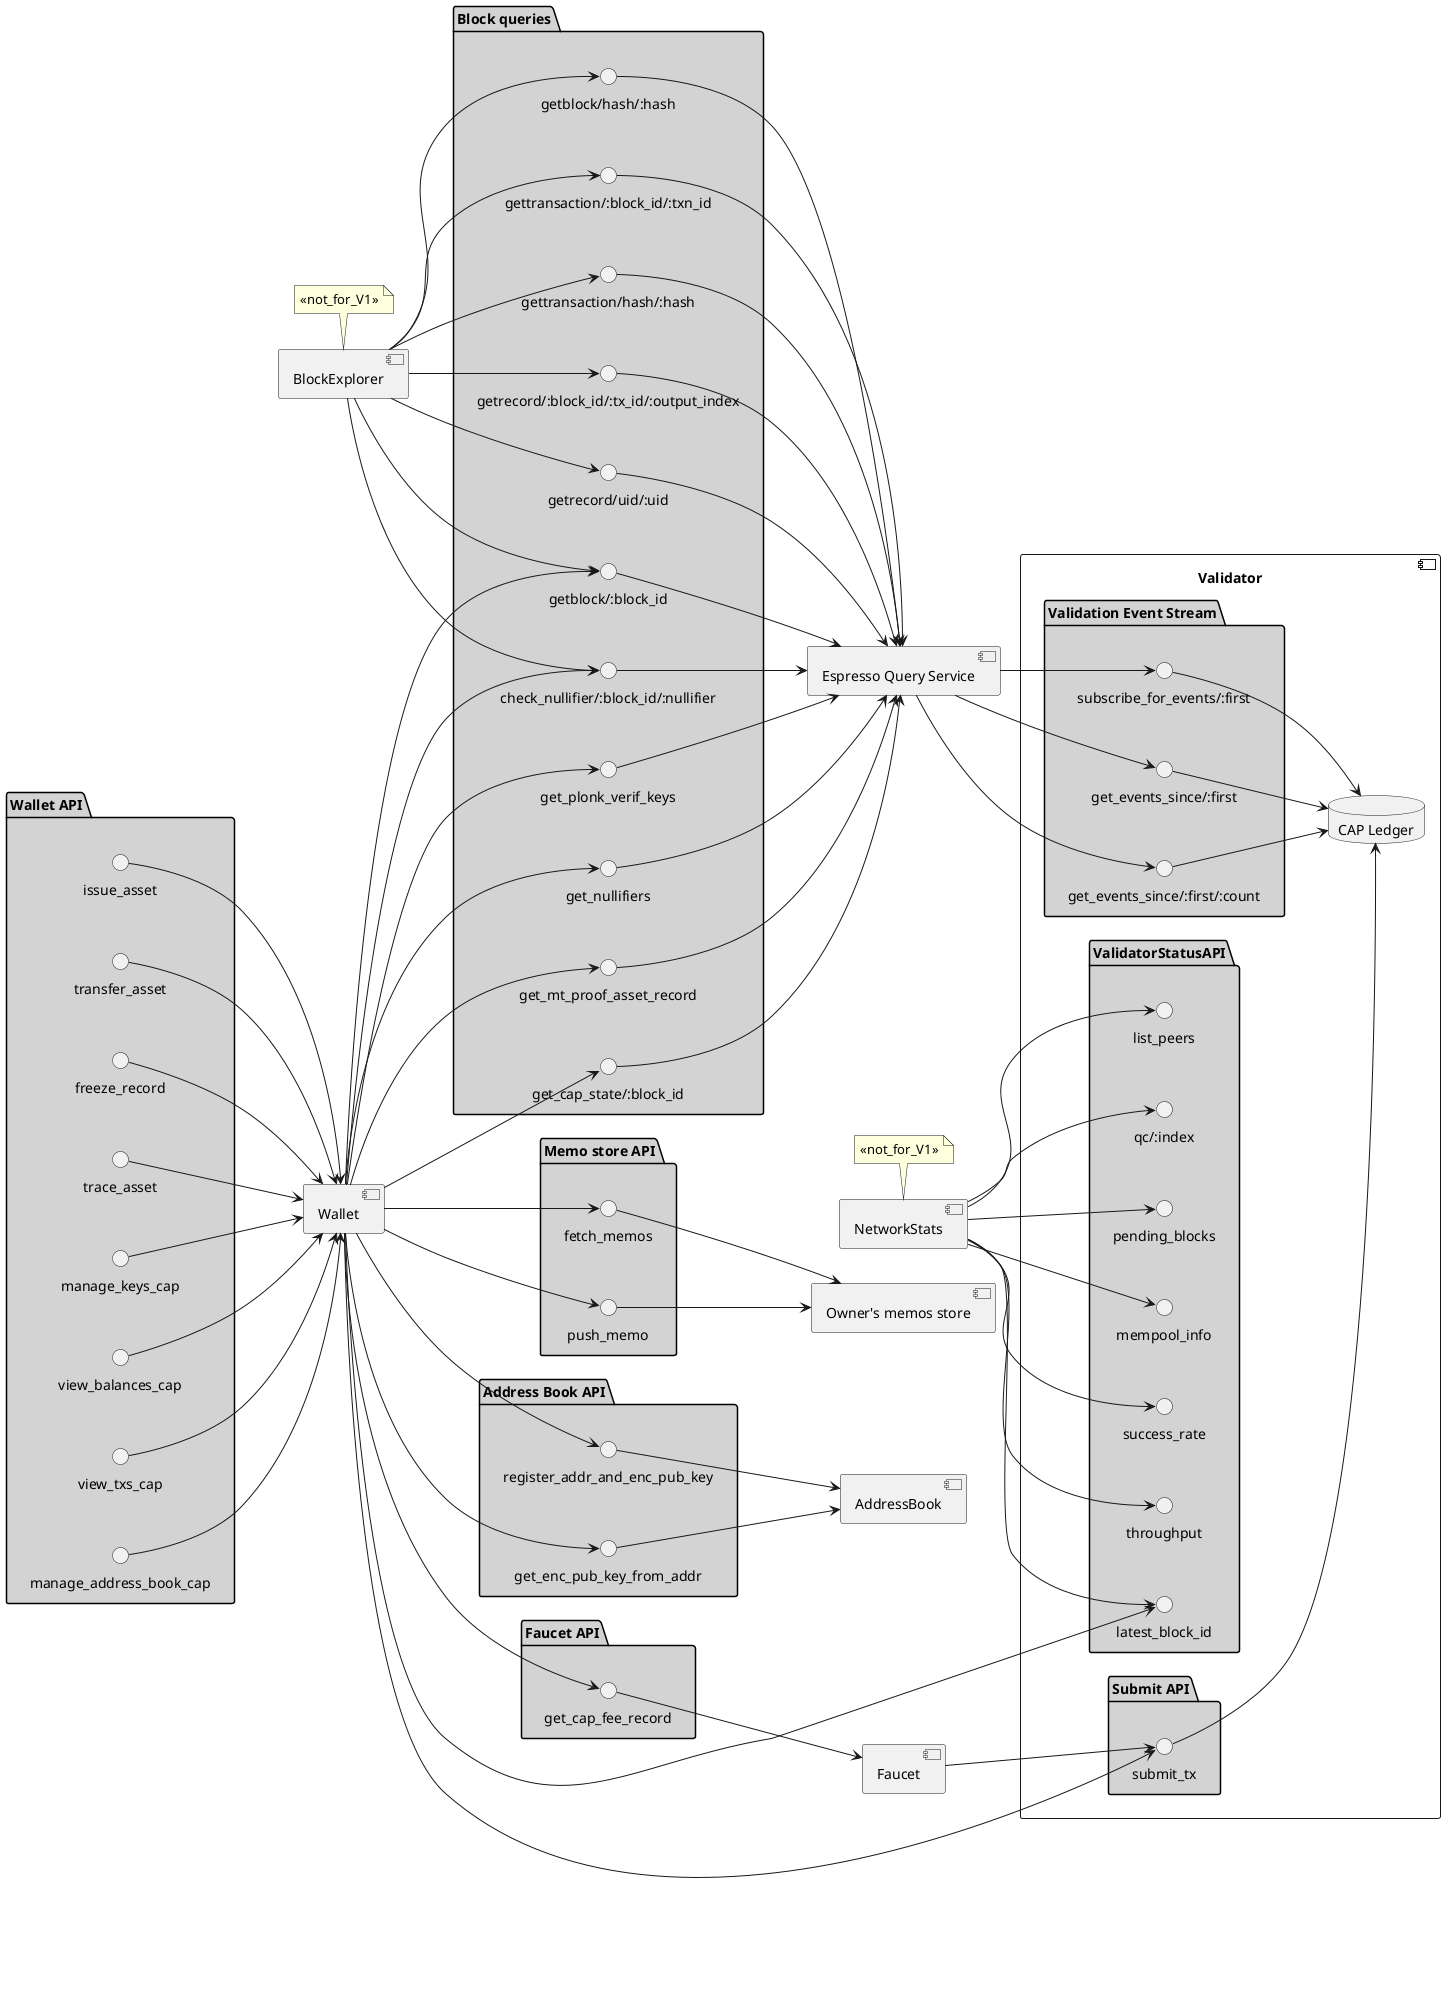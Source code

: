 @startuml

component "Wallet" as Wallet
left to right direction

package "Wallet API" #lightgray {
    issue_asset --> Wallet
    transfer_asset --> Wallet
    freeze_record --> Wallet
    trace_asset --> Wallet
    manage_keys_cap --> Wallet
    view_balances_cap --> Wallet
    view_txs_cap --> Wallet
    manage_address_book_cap --> Wallet
}

component "Espresso Query Service" as EsQS
component BlockExplorer as BE
note top of BE: <<not_for_V1>>

component NetworkStats as NS
note top of NS: <<not_for_V1>>

[Owner's memos store] as OMS
package "Memo store API" #lightgray {
    interface fetch_memos
    interface push_memo
    fetch_memos --> OMS
    push_memo --> OMS
}

[AddressBook] as AB
package "Address Book API" #lightgray {
    interface register_addr_and_enc_pub_key
    interface get_enc_pub_key_from_addr
    register_addr_and_enc_pub_key --> AB
    get_enc_pub_key_from_addr --> AB
}

[Faucet] as F
package "Faucet API" #lightgray {
    get_cap_fee_record --> F
}

package "Block queries" as BQ #lightgray {
    interface "getblock/:block_id" as get_block_block_id
    interface  "getblock/hash/:hash" as get_block_hash
    interface  "gettransaction/:block_id/:txn_id" as get_transaction_block_id_tx_id
    interface "gettransaction/hash/:hash" as get_transaction_hash
    interface "getrecord/:block_id/:tx_id/:output_index" as get_record_block_id_tx_id_output_index
    interface "getrecord/uid/:uid" as get_record_uid
    interface "check_nullifier/:block_id/:nullifier" as check_nullifier_block_id_nullifier
    interface "get_cap_state/:block_id" as get_cap_state_block_id

    get_block_block_id --> EsQS
    get_block_hash --> EsQS
    get_transaction_block_id_tx_id --> EsQS
    get_transaction_hash --> EsQS
    get_record_block_id_tx_id_output_index --> EsQS
    get_record_uid --> EsQS
    check_nullifier_block_id_nullifier --> EsQS

    get_cap_state_block_id --> EsQS
    get_plonk_verif_keys --> EsQS
    get_nullifiers --> EsQS
    get_mt_proof_asset_record --> EsQS

}

component Validator #white {

    package "Submit API" #lightgray {
        interface submit_tx
    }

    package ValidatorStatusAPI #lightgray {
        interface list_peers
        interface "qc/:index" as qc_index
        interface "pending_blocks"
        interface latest_block_id
        interface mempool_info
        interface success_rate
        interface throughput
    }

    package "Validation Event Stream" as VES #lightgray {
        interface "subscribe_for_events/:first" as sus_events_first
        interface  "get_events_since/:first" as get_events_since_first
        interface  "get_events_since/:first/:count" as get_events_since_first_count
    }

    database "CAP Ledger" as CAPLedger{
        submit_tx --> CAPLedger
    }

    sus_events_first --> CAPLedger
    get_events_since_first --> CAPLedger
    get_events_since_first_count --> CAPLedger
}

Wallet --> fetch_memos
Wallet --> submit_tx
Wallet --> push_memo
Wallet --> get_mt_proof_asset_record
Wallet --> register_addr_and_enc_pub_key
Wallet --> get_enc_pub_key_from_addr
Wallet --> get_cap_state_block_id
Wallet --> get_plonk_verif_keys
Wallet --> get_cap_fee_record
Wallet --> get_nullifiers
Wallet --> get_block_block_id
Wallet --> check_nullifier_block_id_nullifier
Wallet --> latest_block_id

BE --> get_block_block_id
BE --> get_block_hash
BE --> get_transaction_block_id_tx_id
BE --> get_transaction_hash
BE --> get_record_block_id_tx_id_output_index
BE --> get_record_uid
BE --> check_nullifier_block_id_nullifier

NS --> list_peers
NS --> qc_index
NS --> latest_block_id
NS --> pending_blocks
NS --> mempool_info
NS --> success_rate
NS --> throughput

EsQS --> sus_events_first
EsQS --> get_events_since_first
EsQS --> get_events_since_first_count

F --> submit_tx

@enduml
